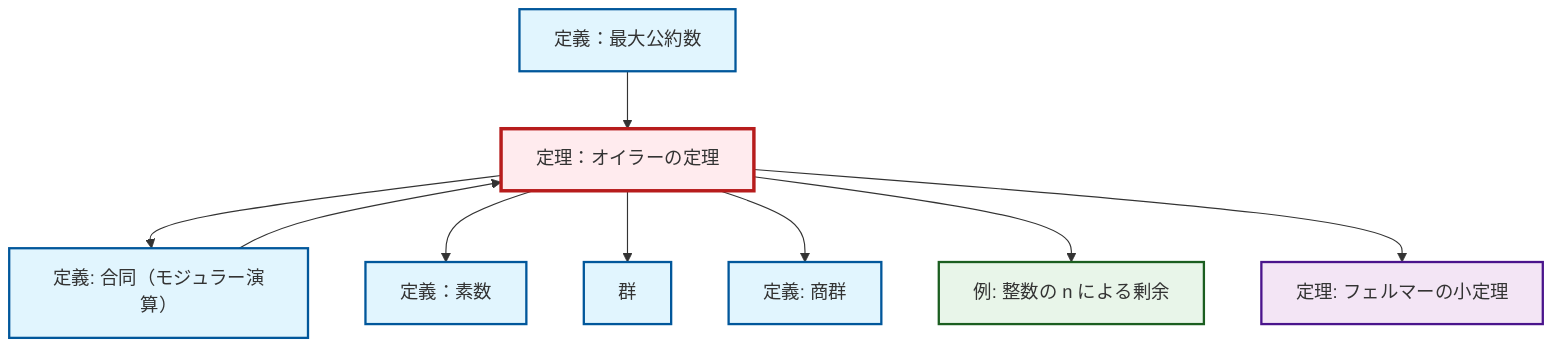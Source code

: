 graph TD
    classDef definition fill:#e1f5fe,stroke:#01579b,stroke-width:2px
    classDef theorem fill:#f3e5f5,stroke:#4a148c,stroke-width:2px
    classDef axiom fill:#fff3e0,stroke:#e65100,stroke-width:2px
    classDef example fill:#e8f5e9,stroke:#1b5e20,stroke-width:2px
    classDef current fill:#ffebee,stroke:#b71c1c,stroke-width:3px
    thm-euler["定理：オイラーの定理"]:::theorem
    def-quotient-group["定義: 商群"]:::definition
    def-congruence["定義: 合同（モジュラー演算）"]:::definition
    thm-fermat-little["定理: フェルマーの小定理"]:::theorem
    ex-quotient-integers-mod-n["例: 整数の n による剰余"]:::example
    def-group["群"]:::definition
    def-prime["定義：素数"]:::definition
    def-gcd["定義：最大公約数"]:::definition
    def-gcd --> thm-euler
    def-congruence --> thm-euler
    thm-euler --> def-congruence
    thm-euler --> def-prime
    thm-euler --> def-group
    thm-euler --> def-quotient-group
    thm-euler --> ex-quotient-integers-mod-n
    thm-euler --> thm-fermat-little
    class thm-euler current